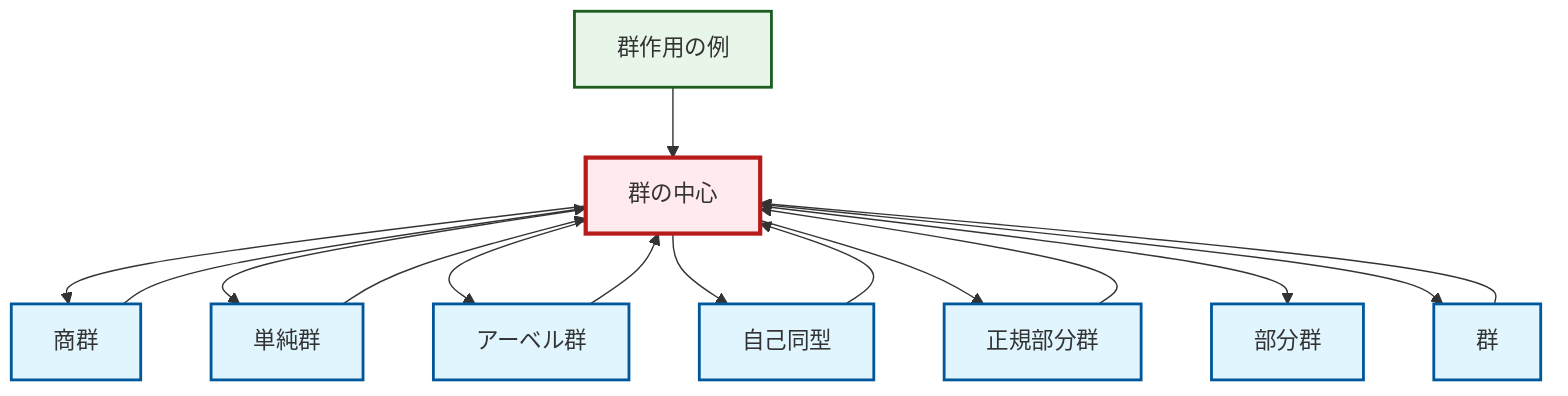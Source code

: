 graph TD
    classDef definition fill:#e1f5fe,stroke:#01579b,stroke-width:2px
    classDef theorem fill:#f3e5f5,stroke:#4a148c,stroke-width:2px
    classDef axiom fill:#fff3e0,stroke:#e65100,stroke-width:2px
    classDef example fill:#e8f5e9,stroke:#1b5e20,stroke-width:2px
    classDef current fill:#ffebee,stroke:#b71c1c,stroke-width:3px
    def-center-of-group["群の中心"]:::definition
    def-simple-group["単純群"]:::definition
    def-abelian-group["アーベル群"]:::definition
    ex-group-action-examples["群作用の例"]:::example
    def-subgroup["部分群"]:::definition
    def-group["群"]:::definition
    def-quotient-group["商群"]:::definition
    def-normal-subgroup["正規部分群"]:::definition
    def-automorphism["自己同型"]:::definition
    ex-group-action-examples --> def-center-of-group
    def-quotient-group --> def-center-of-group
    def-center-of-group --> def-quotient-group
    def-center-of-group --> def-simple-group
    def-abelian-group --> def-center-of-group
    def-center-of-group --> def-abelian-group
    def-group --> def-center-of-group
    def-center-of-group --> def-automorphism
    def-normal-subgroup --> def-center-of-group
    def-center-of-group --> def-normal-subgroup
    def-automorphism --> def-center-of-group
    def-center-of-group --> def-subgroup
    def-center-of-group --> def-group
    def-simple-group --> def-center-of-group
    class def-center-of-group current